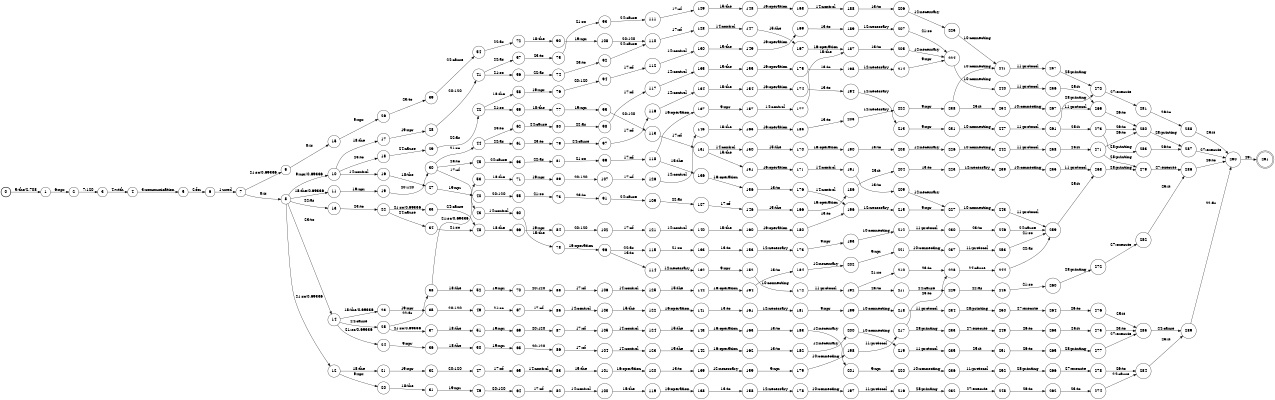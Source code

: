 digraph FST {
rankdir = LR;
size = "8.5,11";
label = "";
center = 1;
orientation = Portrait;
ranksep = "0.4";
nodesep = "0.25";
0 [label = "0", shape = circle, style = bold, fontsize = 14]
	0 -> 1 [label = "5:the/2.708", fontsize = 14];
1 [label = "1", shape = circle, style = solid, fontsize = 14]
	1 -> 2 [label = "6:npr", fontsize = 14];
2 [label = "2", shape = circle, style = solid, fontsize = 14]
	2 -> 3 [label = "7:120", fontsize = 14];
3 [label = "3", shape = circle, style = solid, fontsize = 14]
	3 -> 4 [label = "4:with", fontsize = 14];
4 [label = "4", shape = circle, style = solid, fontsize = 14]
	4 -> 5 [label = "3:communication", fontsize = 14];
5 [label = "5", shape = circle, style = solid, fontsize = 14]
	5 -> 6 [label = "2:for", fontsize = 14];
6 [label = "6", shape = circle, style = solid, fontsize = 14]
	6 -> 7 [label = "1:used", fontsize = 14];
7 [label = "7", shape = circle, style = solid, fontsize = 14]
	7 -> 8 [label = "8:is", fontsize = 14];
	7 -> 9 [label = "21:so/0.69336", fontsize = 14];
8 [label = "8", shape = circle, style = solid, fontsize = 14]
	8 -> 11 [label = "18:the/0.69336", fontsize = 14];
	8 -> 10 [label = "9:npr/0.69336", fontsize = 14];
	8 -> 12 [label = "21:so/0.69336", fontsize = 14];
	8 -> 13 [label = "22:as", fontsize = 14];
	8 -> 14 [label = "23:to", fontsize = 14];
9 [label = "9", shape = circle, style = solid, fontsize = 14]
	9 -> 15 [label = "8:is", fontsize = 14];
10 [label = "10", shape = circle, style = solid, fontsize = 14]
	10 -> 17 [label = "18:the", fontsize = 14];
	10 -> 16 [label = "14:control", fontsize = 14];
	10 -> 18 [label = "23:to", fontsize = 14];
11 [label = "11", shape = circle, style = solid, fontsize = 14]
	11 -> 19 [label = "19:npr", fontsize = 14];
12 [label = "12", shape = circle, style = solid, fontsize = 14]
	12 -> 21 [label = "18:the", fontsize = 14];
	12 -> 20 [label = "9:npr", fontsize = 14];
13 [label = "13", shape = circle, style = solid, fontsize = 14]
	13 -> 22 [label = "23:to", fontsize = 14];
14 [label = "14", shape = circle, style = solid, fontsize = 14]
	14 -> 23 [label = "18:the/0.69336", fontsize = 14];
	14 -> 24 [label = "21:so/0.69336", fontsize = 14];
	14 -> 25 [label = "24:cause", fontsize = 14];
15 [label = "15", shape = circle, style = solid, fontsize = 14]
	15 -> 26 [label = "9:npr", fontsize = 14];
16 [label = "16", shape = circle, style = solid, fontsize = 14]
	16 -> 27 [label = "18:the", fontsize = 14];
17 [label = "17", shape = circle, style = solid, fontsize = 14]
	17 -> 28 [label = "19:npr", fontsize = 14];
18 [label = "18", shape = circle, style = solid, fontsize = 14]
	18 -> 29 [label = "24:cause", fontsize = 14];
19 [label = "19", shape = circle, style = solid, fontsize = 14]
	19 -> 30 [label = "20:120", fontsize = 14];
20 [label = "20", shape = circle, style = solid, fontsize = 14]
	20 -> 31 [label = "18:the", fontsize = 14];
21 [label = "21", shape = circle, style = solid, fontsize = 14]
	21 -> 32 [label = "19:npr", fontsize = 14];
22 [label = "22", shape = circle, style = solid, fontsize = 14]
	22 -> 33 [label = "21:so/0.69336", fontsize = 14];
	22 -> 34 [label = "24:cause", fontsize = 14];
23 [label = "23", shape = circle, style = solid, fontsize = 14]
	23 -> 35 [label = "19:npr", fontsize = 14];
24 [label = "24", shape = circle, style = solid, fontsize = 14]
	24 -> 36 [label = "9:npr", fontsize = 14];
25 [label = "25", shape = circle, style = solid, fontsize = 14]
	25 -> 37 [label = "21:so/0.69336", fontsize = 14];
	25 -> 38 [label = "22:as", fontsize = 14];
26 [label = "26", shape = circle, style = solid, fontsize = 14]
	26 -> 39 [label = "23:to", fontsize = 14];
27 [label = "27", shape = circle, style = solid, fontsize = 14]
	27 -> 40 [label = "19:npr", fontsize = 14];
28 [label = "28", shape = circle, style = solid, fontsize = 14]
	28 -> 41 [label = "20:120", fontsize = 14];
29 [label = "29", shape = circle, style = solid, fontsize = 14]
	29 -> 42 [label = "22:as", fontsize = 14];
30 [label = "30", shape = circle, style = solid, fontsize = 14]
	30 -> 43 [label = "17:of", fontsize = 14];
	30 -> 44 [label = "21:so", fontsize = 14];
	30 -> 45 [label = "23:to", fontsize = 14];
31 [label = "31", shape = circle, style = solid, fontsize = 14]
	31 -> 46 [label = "19:npr", fontsize = 14];
32 [label = "32", shape = circle, style = solid, fontsize = 14]
	32 -> 47 [label = "20:120", fontsize = 14];
33 [label = "33", shape = circle, style = solid, fontsize = 14]
	33 -> 48 [label = "24:cause", fontsize = 14];
34 [label = "34", shape = circle, style = solid, fontsize = 14]
	34 -> 48 [label = "21:so", fontsize = 14];
35 [label = "35", shape = circle, style = solid, fontsize = 14]
	35 -> 49 [label = "20:120", fontsize = 14];
36 [label = "36", shape = circle, style = solid, fontsize = 14]
	36 -> 50 [label = "18:the", fontsize = 14];
37 [label = "37", shape = circle, style = solid, fontsize = 14]
	37 -> 51 [label = "18:the", fontsize = 14];
38 [label = "38", shape = circle, style = solid, fontsize = 14]
	38 -> 52 [label = "18:the", fontsize = 14];
	38 -> 53 [label = "21:so/0.69336", fontsize = 14];
39 [label = "39", shape = circle, style = solid, fontsize = 14]
	39 -> 54 [label = "24:cause", fontsize = 14];
40 [label = "40", shape = circle, style = solid, fontsize = 14]
	40 -> 55 [label = "20:120", fontsize = 14];
41 [label = "41", shape = circle, style = solid, fontsize = 14]
	41 -> 56 [label = "21:so", fontsize = 14];
	41 -> 57 [label = "22:as", fontsize = 14];
42 [label = "42", shape = circle, style = solid, fontsize = 14]
	42 -> 58 [label = "18:the", fontsize = 14];
	42 -> 59 [label = "21:so", fontsize = 14];
43 [label = "43", shape = circle, style = solid, fontsize = 14]
	43 -> 60 [label = "14:control", fontsize = 14];
44 [label = "44", shape = circle, style = solid, fontsize = 14]
	44 -> 61 [label = "22:as", fontsize = 14];
	44 -> 62 [label = "23:to", fontsize = 14];
45 [label = "45", shape = circle, style = solid, fontsize = 14]
	45 -> 63 [label = "24:cause", fontsize = 14];
46 [label = "46", shape = circle, style = solid, fontsize = 14]
	46 -> 64 [label = "20:120", fontsize = 14];
47 [label = "47", shape = circle, style = solid, fontsize = 14]
	47 -> 65 [label = "17:of", fontsize = 14];
48 [label = "48", shape = circle, style = solid, fontsize = 14]
	48 -> 66 [label = "18:the", fontsize = 14];
49 [label = "49", shape = circle, style = solid, fontsize = 14]
	49 -> 67 [label = "21:so", fontsize = 14];
50 [label = "50", shape = circle, style = solid, fontsize = 14]
	50 -> 68 [label = "19:npr", fontsize = 14];
51 [label = "51", shape = circle, style = solid, fontsize = 14]
	51 -> 69 [label = "19:npr", fontsize = 14];
52 [label = "52", shape = circle, style = solid, fontsize = 14]
	52 -> 70 [label = "19:npr", fontsize = 14];
53 [label = "53", shape = circle, style = solid, fontsize = 14]
	53 -> 71 [label = "18:the", fontsize = 14];
54 [label = "54", shape = circle, style = solid, fontsize = 14]
	54 -> 72 [label = "22:as", fontsize = 14];
55 [label = "55", shape = circle, style = solid, fontsize = 14]
	55 -> 73 [label = "21:so", fontsize = 14];
56 [label = "56", shape = circle, style = solid, fontsize = 14]
	56 -> 74 [label = "22:as", fontsize = 14];
57 [label = "57", shape = circle, style = solid, fontsize = 14]
	57 -> 75 [label = "23:to", fontsize = 14];
58 [label = "58", shape = circle, style = solid, fontsize = 14]
	58 -> 76 [label = "19:npr", fontsize = 14];
59 [label = "59", shape = circle, style = solid, fontsize = 14]
	59 -> 77 [label = "18:the", fontsize = 14];
60 [label = "60", shape = circle, style = solid, fontsize = 14]
	60 -> 78 [label = "15:the", fontsize = 14];
61 [label = "61", shape = circle, style = solid, fontsize = 14]
	61 -> 79 [label = "23:to", fontsize = 14];
62 [label = "62", shape = circle, style = solid, fontsize = 14]
	62 -> 80 [label = "24:cause", fontsize = 14];
63 [label = "63", shape = circle, style = solid, fontsize = 14]
	63 -> 81 [label = "22:as", fontsize = 14];
64 [label = "64", shape = circle, style = solid, fontsize = 14]
	64 -> 82 [label = "17:of", fontsize = 14];
65 [label = "65", shape = circle, style = solid, fontsize = 14]
	65 -> 83 [label = "14:control", fontsize = 14];
66 [label = "66", shape = circle, style = solid, fontsize = 14]
	66 -> 84 [label = "19:npr", fontsize = 14];
67 [label = "67", shape = circle, style = solid, fontsize = 14]
	67 -> 85 [label = "17:of", fontsize = 14];
68 [label = "68", shape = circle, style = solid, fontsize = 14]
	68 -> 86 [label = "20:120", fontsize = 14];
69 [label = "69", shape = circle, style = solid, fontsize = 14]
	69 -> 87 [label = "20:120", fontsize = 14];
70 [label = "70", shape = circle, style = solid, fontsize = 14]
	70 -> 88 [label = "20:120", fontsize = 14];
71 [label = "71", shape = circle, style = solid, fontsize = 14]
	71 -> 89 [label = "19:npr", fontsize = 14];
72 [label = "72", shape = circle, style = solid, fontsize = 14]
	72 -> 90 [label = "18:the", fontsize = 14];
73 [label = "73", shape = circle, style = solid, fontsize = 14]
	73 -> 91 [label = "23:to", fontsize = 14];
74 [label = "74", shape = circle, style = solid, fontsize = 14]
	74 -> 92 [label = "23:to", fontsize = 14];
75 [label = "75", shape = circle, style = solid, fontsize = 14]
	75 -> 93 [label = "21:so", fontsize = 14];
76 [label = "76", shape = circle, style = solid, fontsize = 14]
	76 -> 94 [label = "20:120", fontsize = 14];
77 [label = "77", shape = circle, style = solid, fontsize = 14]
	77 -> 95 [label = "19:npr", fontsize = 14];
78 [label = "78", shape = circle, style = solid, fontsize = 14]
	78 -> 96 [label = "16:operation", fontsize = 14];
79 [label = "79", shape = circle, style = solid, fontsize = 14]
	79 -> 97 [label = "24:cause", fontsize = 14];
80 [label = "80", shape = circle, style = solid, fontsize = 14]
	80 -> 98 [label = "22:as", fontsize = 14];
81 [label = "81", shape = circle, style = solid, fontsize = 14]
	81 -> 99 [label = "21:so", fontsize = 14];
82 [label = "82", shape = circle, style = solid, fontsize = 14]
	82 -> 100 [label = "14:control", fontsize = 14];
83 [label = "83", shape = circle, style = solid, fontsize = 14]
	83 -> 101 [label = "15:the", fontsize = 14];
84 [label = "84", shape = circle, style = solid, fontsize = 14]
	84 -> 102 [label = "20:120", fontsize = 14];
85 [label = "85", shape = circle, style = solid, fontsize = 14]
	85 -> 103 [label = "14:control", fontsize = 14];
86 [label = "86", shape = circle, style = solid, fontsize = 14]
	86 -> 104 [label = "17:of", fontsize = 14];
87 [label = "87", shape = circle, style = solid, fontsize = 14]
	87 -> 105 [label = "17:of", fontsize = 14];
88 [label = "88", shape = circle, style = solid, fontsize = 14]
	88 -> 106 [label = "17:of", fontsize = 14];
89 [label = "89", shape = circle, style = solid, fontsize = 14]
	89 -> 107 [label = "20:120", fontsize = 14];
90 [label = "90", shape = circle, style = solid, fontsize = 14]
	90 -> 108 [label = "19:npr", fontsize = 14];
91 [label = "91", shape = circle, style = solid, fontsize = 14]
	91 -> 109 [label = "24:cause", fontsize = 14];
92 [label = "92", shape = circle, style = solid, fontsize = 14]
	92 -> 110 [label = "24:cause", fontsize = 14];
93 [label = "93", shape = circle, style = solid, fontsize = 14]
	93 -> 111 [label = "24:cause", fontsize = 14];
94 [label = "94", shape = circle, style = solid, fontsize = 14]
	94 -> 112 [label = "17:of", fontsize = 14];
95 [label = "95", shape = circle, style = solid, fontsize = 14]
	95 -> 113 [label = "20:120", fontsize = 14];
96 [label = "96", shape = circle, style = solid, fontsize = 14]
	96 -> 115 [label = "22:as", fontsize = 14];
	96 -> 114 [label = "13:to", fontsize = 14];
97 [label = "97", shape = circle, style = solid, fontsize = 14]
	97 -> 116 [label = "17:of", fontsize = 14];
98 [label = "98", shape = circle, style = solid, fontsize = 14]
	98 -> 117 [label = "17:of", fontsize = 14];
99 [label = "99", shape = circle, style = solid, fontsize = 14]
	99 -> 118 [label = "17:of", fontsize = 14];
100 [label = "100", shape = circle, style = solid, fontsize = 14]
	100 -> 119 [label = "15:the", fontsize = 14];
101 [label = "101", shape = circle, style = solid, fontsize = 14]
	101 -> 120 [label = "16:operation", fontsize = 14];
102 [label = "102", shape = circle, style = solid, fontsize = 14]
	102 -> 121 [label = "17:of", fontsize = 14];
103 [label = "103", shape = circle, style = solid, fontsize = 14]
	103 -> 122 [label = "15:the", fontsize = 14];
104 [label = "104", shape = circle, style = solid, fontsize = 14]
	104 -> 123 [label = "14:control", fontsize = 14];
105 [label = "105", shape = circle, style = solid, fontsize = 14]
	105 -> 124 [label = "14:control", fontsize = 14];
106 [label = "106", shape = circle, style = solid, fontsize = 14]
	106 -> 125 [label = "14:control", fontsize = 14];
107 [label = "107", shape = circle, style = solid, fontsize = 14]
	107 -> 126 [label = "17:of", fontsize = 14];
108 [label = "108", shape = circle, style = solid, fontsize = 14]
	108 -> 110 [label = "20:120", fontsize = 14];
109 [label = "109", shape = circle, style = solid, fontsize = 14]
	109 -> 127 [label = "22:as", fontsize = 14];
110 [label = "110", shape = circle, style = solid, fontsize = 14]
	110 -> 128 [label = "17:of", fontsize = 14];
111 [label = "111", shape = circle, style = solid, fontsize = 14]
	111 -> 129 [label = "17:of", fontsize = 14];
112 [label = "112", shape = circle, style = solid, fontsize = 14]
	112 -> 130 [label = "14:control", fontsize = 14];
113 [label = "113", shape = circle, style = solid, fontsize = 14]
	113 -> 131 [label = "17:of", fontsize = 14];
114 [label = "114", shape = circle, style = solid, fontsize = 14]
	114 -> 132 [label = "12:necessary", fontsize = 14];
115 [label = "115", shape = circle, style = solid, fontsize = 14]
	115 -> 133 [label = "21:so", fontsize = 14];
116 [label = "116", shape = circle, style = solid, fontsize = 14]
	116 -> 134 [label = "14:control", fontsize = 14];
117 [label = "117", shape = circle, style = solid, fontsize = 14]
	117 -> 135 [label = "14:control", fontsize = 14];
118 [label = "118", shape = circle, style = solid, fontsize = 14]
	118 -> 136 [label = "15:the", fontsize = 14];
	118 -> 137 [label = "16:operation", fontsize = 14];
119 [label = "119", shape = circle, style = solid, fontsize = 14]
	119 -> 138 [label = "16:operation", fontsize = 14];
120 [label = "120", shape = circle, style = solid, fontsize = 14]
	120 -> 139 [label = "13:to", fontsize = 14];
121 [label = "121", shape = circle, style = solid, fontsize = 14]
	121 -> 140 [label = "14:control", fontsize = 14];
122 [label = "122", shape = circle, style = solid, fontsize = 14]
	122 -> 141 [label = "16:operation", fontsize = 14];
123 [label = "123", shape = circle, style = solid, fontsize = 14]
	123 -> 142 [label = "15:the", fontsize = 14];
124 [label = "124", shape = circle, style = solid, fontsize = 14]
	124 -> 143 [label = "15:the", fontsize = 14];
125 [label = "125", shape = circle, style = solid, fontsize = 14]
	125 -> 144 [label = "15:the", fontsize = 14];
126 [label = "126", shape = circle, style = solid, fontsize = 14]
	126 -> 145 [label = "14:control", fontsize = 14];
127 [label = "127", shape = circle, style = solid, fontsize = 14]
	127 -> 146 [label = "17:of", fontsize = 14];
128 [label = "128", shape = circle, style = solid, fontsize = 14]
	128 -> 147 [label = "14:control", fontsize = 14];
129 [label = "129", shape = circle, style = solid, fontsize = 14]
	129 -> 148 [label = "15:the", fontsize = 14];
130 [label = "130", shape = circle, style = solid, fontsize = 14]
	130 -> 149 [label = "15:the", fontsize = 14];
131 [label = "131", shape = circle, style = solid, fontsize = 14]
	131 -> 151 [label = "15:the", fontsize = 14];
	131 -> 150 [label = "14:control", fontsize = 14];
132 [label = "132", shape = circle, style = solid, fontsize = 14]
	132 -> 152 [label = "9:npr", fontsize = 14];
133 [label = "133", shape = circle, style = solid, fontsize = 14]
	133 -> 153 [label = "13:to", fontsize = 14];
134 [label = "134", shape = circle, style = solid, fontsize = 14]
	134 -> 154 [label = "15:the", fontsize = 14];
135 [label = "135", shape = circle, style = solid, fontsize = 14]
	135 -> 155 [label = "15:the", fontsize = 14];
136 [label = "136", shape = circle, style = solid, fontsize = 14]
	136 -> 156 [label = "16:operation", fontsize = 14];
137 [label = "137", shape = circle, style = solid, fontsize = 14]
	137 -> 157 [label = "9:npr", fontsize = 14];
138 [label = "138", shape = circle, style = solid, fontsize = 14]
	138 -> 158 [label = "13:to", fontsize = 14];
139 [label = "139", shape = circle, style = solid, fontsize = 14]
	139 -> 159 [label = "12:necessary", fontsize = 14];
140 [label = "140", shape = circle, style = solid, fontsize = 14]
	140 -> 160 [label = "15:the", fontsize = 14];
141 [label = "141", shape = circle, style = solid, fontsize = 14]
	141 -> 161 [label = "13:to", fontsize = 14];
142 [label = "142", shape = circle, style = solid, fontsize = 14]
	142 -> 162 [label = "16:operation", fontsize = 14];
143 [label = "143", shape = circle, style = solid, fontsize = 14]
	143 -> 163 [label = "16:operation", fontsize = 14];
144 [label = "144", shape = circle, style = solid, fontsize = 14]
	144 -> 164 [label = "16:operation", fontsize = 14];
145 [label = "145", shape = circle, style = solid, fontsize = 14]
	145 -> 165 [label = "15:the", fontsize = 14];
146 [label = "146", shape = circle, style = solid, fontsize = 14]
	146 -> 166 [label = "15:the", fontsize = 14];
147 [label = "147", shape = circle, style = solid, fontsize = 14]
	147 -> 167 [label = "15:the", fontsize = 14];
148 [label = "148", shape = circle, style = solid, fontsize = 14]
	148 -> 168 [label = "16:operation", fontsize = 14];
149 [label = "149", shape = circle, style = solid, fontsize = 14]
	149 -> 169 [label = "16:operation", fontsize = 14];
150 [label = "150", shape = circle, style = solid, fontsize = 14]
	150 -> 170 [label = "15:the", fontsize = 14];
151 [label = "151", shape = circle, style = solid, fontsize = 14]
	151 -> 171 [label = "16:operation", fontsize = 14];
152 [label = "152", shape = circle, style = solid, fontsize = 14]
	152 -> 172 [label = "10:connecting", fontsize = 14];
153 [label = "153", shape = circle, style = solid, fontsize = 14]
	153 -> 173 [label = "12:necessary", fontsize = 14];
154 [label = "154", shape = circle, style = solid, fontsize = 14]
	154 -> 174 [label = "16:operation", fontsize = 14];
155 [label = "155", shape = circle, style = solid, fontsize = 14]
	155 -> 175 [label = "16:operation", fontsize = 14];
156 [label = "156", shape = circle, style = solid, fontsize = 14]
	156 -> 176 [label = "13:to", fontsize = 14];
157 [label = "157", shape = circle, style = solid, fontsize = 14]
	157 -> 177 [label = "14:control", fontsize = 14];
158 [label = "158", shape = circle, style = solid, fontsize = 14]
	158 -> 178 [label = "12:necessary", fontsize = 14];
159 [label = "159", shape = circle, style = solid, fontsize = 14]
	159 -> 179 [label = "9:npr", fontsize = 14];
160 [label = "160", shape = circle, style = solid, fontsize = 14]
	160 -> 180 [label = "16:operation", fontsize = 14];
161 [label = "161", shape = circle, style = solid, fontsize = 14]
	161 -> 181 [label = "12:necessary", fontsize = 14];
162 [label = "162", shape = circle, style = solid, fontsize = 14]
	162 -> 182 [label = "13:to", fontsize = 14];
163 [label = "163", shape = circle, style = solid, fontsize = 14]
	163 -> 183 [label = "13:to", fontsize = 14];
164 [label = "164", shape = circle, style = solid, fontsize = 14]
	164 -> 184 [label = "13:to", fontsize = 14];
165 [label = "165", shape = circle, style = solid, fontsize = 14]
	165 -> 185 [label = "16:operation", fontsize = 14];
166 [label = "166", shape = circle, style = solid, fontsize = 14]
	166 -> 186 [label = "16:operation", fontsize = 14];
167 [label = "167", shape = circle, style = solid, fontsize = 14]
	167 -> 187 [label = "16:operation", fontsize = 14];
168 [label = "168", shape = circle, style = solid, fontsize = 14]
	168 -> 188 [label = "14:control", fontsize = 14];
169 [label = "169", shape = circle, style = solid, fontsize = 14]
	169 -> 189 [label = "13:to", fontsize = 14];
170 [label = "170", shape = circle, style = solid, fontsize = 14]
	170 -> 190 [label = "16:operation", fontsize = 14];
171 [label = "171", shape = circle, style = solid, fontsize = 14]
	171 -> 191 [label = "14:control", fontsize = 14];
172 [label = "172", shape = circle, style = solid, fontsize = 14]
	172 -> 192 [label = "11:protocol", fontsize = 14];
173 [label = "173", shape = circle, style = solid, fontsize = 14]
	173 -> 193 [label = "9:npr", fontsize = 14];
174 [label = "174", shape = circle, style = solid, fontsize = 14]
	174 -> 194 [label = "13:to", fontsize = 14];
175 [label = "175", shape = circle, style = solid, fontsize = 14]
	175 -> 195 [label = "13:to", fontsize = 14];
176 [label = "176", shape = circle, style = solid, fontsize = 14]
	176 -> 196 [label = "14:control", fontsize = 14];
177 [label = "177", shape = circle, style = solid, fontsize = 14]
	177 -> 187 [label = "15:the", fontsize = 14];
178 [label = "178", shape = circle, style = solid, fontsize = 14]
	178 -> 197 [label = "10:connecting", fontsize = 14];
179 [label = "179", shape = circle, style = solid, fontsize = 14]
	179 -> 198 [label = "10:connecting", fontsize = 14];
180 [label = "180", shape = circle, style = solid, fontsize = 14]
	180 -> 196 [label = "13:to", fontsize = 14];
181 [label = "181", shape = circle, style = solid, fontsize = 14]
	181 -> 199 [label = "9:npr", fontsize = 14];
182 [label = "182", shape = circle, style = solid, fontsize = 14]
	182 -> 200 [label = "12:necessary", fontsize = 14];
183 [label = "183", shape = circle, style = solid, fontsize = 14]
	183 -> 201 [label = "12:necessary", fontsize = 14];
184 [label = "184", shape = circle, style = solid, fontsize = 14]
	184 -> 202 [label = "12:necessary", fontsize = 14];
185 [label = "185", shape = circle, style = solid, fontsize = 14]
	185 -> 203 [label = "13:to", fontsize = 14];
186 [label = "186", shape = circle, style = solid, fontsize = 14]
	186 -> 204 [label = "25:it", fontsize = 14];
187 [label = "187", shape = circle, style = solid, fontsize = 14]
	187 -> 205 [label = "13:to", fontsize = 14];
188 [label = "188", shape = circle, style = solid, fontsize = 14]
	188 -> 206 [label = "13:to", fontsize = 14];
189 [label = "189", shape = circle, style = solid, fontsize = 14]
	189 -> 207 [label = "12:necessary", fontsize = 14];
190 [label = "190", shape = circle, style = solid, fontsize = 14]
	190 -> 208 [label = "13:to", fontsize = 14];
191 [label = "191", shape = circle, style = solid, fontsize = 14]
	191 -> 209 [label = "13:to", fontsize = 14];
192 [label = "192", shape = circle, style = solid, fontsize = 14]
	192 -> 210 [label = "21:so", fontsize = 14];
	192 -> 211 [label = "23:to", fontsize = 14];
193 [label = "193", shape = circle, style = solid, fontsize = 14]
	193 -> 212 [label = "10:connecting", fontsize = 14];
194 [label = "194", shape = circle, style = solid, fontsize = 14]
	194 -> 213 [label = "12:necessary", fontsize = 14];
195 [label = "195", shape = circle, style = solid, fontsize = 14]
	195 -> 214 [label = "12:necessary", fontsize = 14];
196 [label = "196", shape = circle, style = solid, fontsize = 14]
	196 -> 215 [label = "12:necessary", fontsize = 14];
197 [label = "197", shape = circle, style = solid, fontsize = 14]
	197 -> 216 [label = "11:protocol", fontsize = 14];
198 [label = "198", shape = circle, style = solid, fontsize = 14]
	198 -> 217 [label = "11:protocol", fontsize = 14];
199 [label = "199", shape = circle, style = solid, fontsize = 14]
	199 -> 218 [label = "10:connecting", fontsize = 14];
200 [label = "200", shape = circle, style = solid, fontsize = 14]
	200 -> 219 [label = "10:connecting", fontsize = 14];
201 [label = "201", shape = circle, style = solid, fontsize = 14]
	201 -> 220 [label = "9:npr", fontsize = 14];
202 [label = "202", shape = circle, style = solid, fontsize = 14]
	202 -> 221 [label = "9:npr", fontsize = 14];
203 [label = "203", shape = circle, style = solid, fontsize = 14]
	203 -> 222 [label = "12:necessary", fontsize = 14];
204 [label = "204", shape = circle, style = solid, fontsize = 14]
	204 -> 223 [label = "13:to", fontsize = 14];
205 [label = "205", shape = circle, style = solid, fontsize = 14]
	205 -> 224 [label = "12:necessary", fontsize = 14];
206 [label = "206", shape = circle, style = solid, fontsize = 14]
	206 -> 225 [label = "12:necessary", fontsize = 14];
207 [label = "207", shape = circle, style = solid, fontsize = 14]
	207 -> 224 [label = "21:so", fontsize = 14];
208 [label = "208", shape = circle, style = solid, fontsize = 14]
	208 -> 226 [label = "12:necessary", fontsize = 14];
209 [label = "209", shape = circle, style = solid, fontsize = 14]
	209 -> 227 [label = "12:necessary", fontsize = 14];
210 [label = "210", shape = circle, style = solid, fontsize = 14]
	210 -> 228 [label = "23:to", fontsize = 14];
211 [label = "211", shape = circle, style = solid, fontsize = 14]
	211 -> 229 [label = "24:cause", fontsize = 14];
212 [label = "212", shape = circle, style = solid, fontsize = 14]
	212 -> 230 [label = "11:protocol", fontsize = 14];
213 [label = "213", shape = circle, style = solid, fontsize = 14]
	213 -> 231 [label = "9:npr", fontsize = 14];
214 [label = "214", shape = circle, style = solid, fontsize = 14]
	214 -> 224 [label = "9:npr", fontsize = 14];
215 [label = "215", shape = circle, style = solid, fontsize = 14]
	215 -> 227 [label = "9:npr", fontsize = 14];
216 [label = "216", shape = circle, style = solid, fontsize = 14]
	216 -> 232 [label = "28:printing", fontsize = 14];
217 [label = "217", shape = circle, style = solid, fontsize = 14]
	217 -> 228 [label = "23:to", fontsize = 14];
	217 -> 233 [label = "28:printing", fontsize = 14];
218 [label = "218", shape = circle, style = solid, fontsize = 14]
	218 -> 234 [label = "11:protocol", fontsize = 14];
219 [label = "219", shape = circle, style = solid, fontsize = 14]
	219 -> 235 [label = "11:protocol", fontsize = 14];
220 [label = "220", shape = circle, style = solid, fontsize = 14]
	220 -> 236 [label = "10:connecting", fontsize = 14];
221 [label = "221", shape = circle, style = solid, fontsize = 14]
	221 -> 237 [label = "10:connecting", fontsize = 14];
222 [label = "222", shape = circle, style = solid, fontsize = 14]
	222 -> 238 [label = "9:npr", fontsize = 14];
223 [label = "223", shape = circle, style = solid, fontsize = 14]
	223 -> 239 [label = "12:necessary", fontsize = 14];
224 [label = "224", shape = circle, style = solid, fontsize = 14]
	224 -> 240 [label = "10:connecting", fontsize = 14];
225 [label = "225", shape = circle, style = solid, fontsize = 14]
	225 -> 241 [label = "10:connecting", fontsize = 14];
226 [label = "226", shape = circle, style = solid, fontsize = 14]
	226 -> 242 [label = "10:connecting", fontsize = 14];
227 [label = "227", shape = circle, style = solid, fontsize = 14]
	227 -> 243 [label = "10:connecting", fontsize = 14];
228 [label = "228", shape = circle, style = solid, fontsize = 14]
	228 -> 244 [label = "24:cause", fontsize = 14];
229 [label = "229", shape = circle, style = solid, fontsize = 14]
	229 -> 245 [label = "22:as", fontsize = 14];
230 [label = "230", shape = circle, style = solid, fontsize = 14]
	230 -> 246 [label = "23:to", fontsize = 14];
231 [label = "231", shape = circle, style = solid, fontsize = 14]
	231 -> 247 [label = "10:connecting", fontsize = 14];
232 [label = "232", shape = circle, style = solid, fontsize = 14]
	232 -> 248 [label = "27:execute", fontsize = 14];
233 [label = "233", shape = circle, style = solid, fontsize = 14]
	233 -> 249 [label = "27:execute", fontsize = 14];
234 [label = "234", shape = circle, style = solid, fontsize = 14]
	234 -> 250 [label = "28:printing", fontsize = 14];
235 [label = "235", shape = circle, style = solid, fontsize = 14]
	235 -> 251 [label = "25:it", fontsize = 14];
236 [label = "236", shape = circle, style = solid, fontsize = 14]
	236 -> 252 [label = "11:protocol", fontsize = 14];
237 [label = "237", shape = circle, style = solid, fontsize = 14]
	237 -> 253 [label = "11:protocol", fontsize = 14];
238 [label = "238", shape = circle, style = solid, fontsize = 14]
	238 -> 241 [label = "10:connecting", fontsize = 14];
	238 -> 254 [label = "25:it", fontsize = 14];
239 [label = "239", shape = circle, style = solid, fontsize = 14]
	239 -> 255 [label = "10:connecting", fontsize = 14];
240 [label = "240", shape = circle, style = solid, fontsize = 14]
	240 -> 256 [label = "11:protocol", fontsize = 14];
241 [label = "241", shape = circle, style = solid, fontsize = 14]
	241 -> 257 [label = "11:protocol", fontsize = 14];
242 [label = "242", shape = circle, style = solid, fontsize = 14]
	242 -> 258 [label = "11:protocol", fontsize = 14];
243 [label = "243", shape = circle, style = solid, fontsize = 14]
	243 -> 259 [label = "11:protocol", fontsize = 14];
244 [label = "244", shape = circle, style = solid, fontsize = 14]
	244 -> 259 [label = "22:as", fontsize = 14];
245 [label = "245", shape = circle, style = solid, fontsize = 14]
	245 -> 260 [label = "21:so", fontsize = 14];
246 [label = "246", shape = circle, style = solid, fontsize = 14]
	246 -> 259 [label = "24:cause", fontsize = 14];
247 [label = "247", shape = circle, style = solid, fontsize = 14]
	247 -> 261 [label = "11:protocol", fontsize = 14];
248 [label = "248", shape = circle, style = solid, fontsize = 14]
	248 -> 262 [label = "26:to", fontsize = 14];
249 [label = "249", shape = circle, style = solid, fontsize = 14]
	249 -> 263 [label = "26:to", fontsize = 14];
250 [label = "250", shape = circle, style = solid, fontsize = 14]
	250 -> 264 [label = "27:execute", fontsize = 14];
251 [label = "251", shape = circle, style = solid, fontsize = 14]
	251 -> 265 [label = "26:to", fontsize = 14];
252 [label = "252", shape = circle, style = solid, fontsize = 14]
	252 -> 266 [label = "28:printing", fontsize = 14];
253 [label = "253", shape = circle, style = solid, fontsize = 14]
	253 -> 259 [label = "21:so", fontsize = 14];
254 [label = "254", shape = circle, style = solid, fontsize = 14]
	254 -> 267 [label = "10:connecting", fontsize = 14];
255 [label = "255", shape = circle, style = solid, fontsize = 14]
	255 -> 268 [label = "11:protocol", fontsize = 14];
256 [label = "256", shape = circle, style = solid, fontsize = 14]
	256 -> 269 [label = "25:it", fontsize = 14];
257 [label = "257", shape = circle, style = solid, fontsize = 14]
	257 -> 270 [label = "28:printing", fontsize = 14];
258 [label = "258", shape = circle, style = solid, fontsize = 14]
	258 -> 271 [label = "25:it", fontsize = 14];
259 [label = "259", shape = circle, style = solid, fontsize = 14]
	259 -> 268 [label = "25:it", fontsize = 14];
260 [label = "260", shape = circle, style = solid, fontsize = 14]
	260 -> 272 [label = "28:printing", fontsize = 14];
261 [label = "261", shape = circle, style = solid, fontsize = 14]
	261 -> 273 [label = "25:it", fontsize = 14];
	261 -> 270 [label = "28:printing", fontsize = 14];
262 [label = "262", shape = circle, style = solid, fontsize = 14]
	262 -> 274 [label = "23:to", fontsize = 14];
263 [label = "263", shape = circle, style = solid, fontsize = 14]
	263 -> 275 [label = "25:it", fontsize = 14];
264 [label = "264", shape = circle, style = solid, fontsize = 14]
	264 -> 276 [label = "26:to", fontsize = 14];
265 [label = "265", shape = circle, style = solid, fontsize = 14]
	265 -> 277 [label = "28:printing", fontsize = 14];
266 [label = "266", shape = circle, style = solid, fontsize = 14]
	266 -> 278 [label = "27:execute", fontsize = 14];
267 [label = "267", shape = circle, style = solid, fontsize = 14]
	267 -> 269 [label = "11:protocol", fontsize = 14];
268 [label = "268", shape = circle, style = solid, fontsize = 14]
	268 -> 279 [label = "28:printing", fontsize = 14];
269 [label = "269", shape = circle, style = solid, fontsize = 14]
	269 -> 280 [label = "26:to", fontsize = 14];
270 [label = "270", shape = circle, style = solid, fontsize = 14]
	270 -> 281 [label = "27:execute", fontsize = 14];
271 [label = "271", shape = circle, style = solid, fontsize = 14]
	271 -> 280 [label = "26:to", fontsize = 14];
	271 -> 279 [label = "28:printing", fontsize = 14];
272 [label = "272", shape = circle, style = solid, fontsize = 14]
	272 -> 282 [label = "27:execute", fontsize = 14];
273 [label = "273", shape = circle, style = solid, fontsize = 14]
	273 -> 280 [label = "26:to", fontsize = 14];
	273 -> 283 [label = "28:printing", fontsize = 14];
274 [label = "274", shape = circle, style = solid, fontsize = 14]
	274 -> 284 [label = "24:cause", fontsize = 14];
275 [label = "275", shape = circle, style = solid, fontsize = 14]
	275 -> 285 [label = "23:to", fontsize = 14];
276 [label = "276", shape = circle, style = solid, fontsize = 14]
	276 -> 285 [label = "25:it", fontsize = 14];
277 [label = "277", shape = circle, style = solid, fontsize = 14]
	277 -> 285 [label = "27:execute", fontsize = 14];
278 [label = "278", shape = circle, style = solid, fontsize = 14]
	278 -> 284 [label = "26:to", fontsize = 14];
279 [label = "279", shape = circle, style = solid, fontsize = 14]
	279 -> 286 [label = "27:execute", fontsize = 14];
280 [label = "280", shape = circle, style = solid, fontsize = 14]
	280 -> 287 [label = "28:printing", fontsize = 14];
281 [label = "281", shape = circle, style = solid, fontsize = 14]
	281 -> 288 [label = "26:to", fontsize = 14];
282 [label = "282", shape = circle, style = solid, fontsize = 14]
	282 -> 286 [label = "25:it", fontsize = 14];
283 [label = "283", shape = circle, style = solid, fontsize = 14]
	283 -> 287 [label = "26:to", fontsize = 14];
284 [label = "284", shape = circle, style = solid, fontsize = 14]
	284 -> 289 [label = "25:it", fontsize = 14];
285 [label = "285", shape = circle, style = solid, fontsize = 14]
	285 -> 289 [label = "24:cause", fontsize = 14];
286 [label = "286", shape = circle, style = solid, fontsize = 14]
	286 -> 290 [label = "26:to", fontsize = 14];
287 [label = "287", shape = circle, style = solid, fontsize = 14]
	287 -> 290 [label = "27:execute", fontsize = 14];
288 [label = "288", shape = circle, style = solid, fontsize = 14]
	288 -> 290 [label = "25:it", fontsize = 14];
289 [label = "289", shape = circle, style = solid, fontsize = 14]
	289 -> 290 [label = "22:as", fontsize = 14];
290 [label = "290", shape = circle, style = solid, fontsize = 14]
	290 -> 291 [label = "29:.", fontsize = 14];
291 [label = "291", shape = doublecircle, style = solid, fontsize = 14]
}
